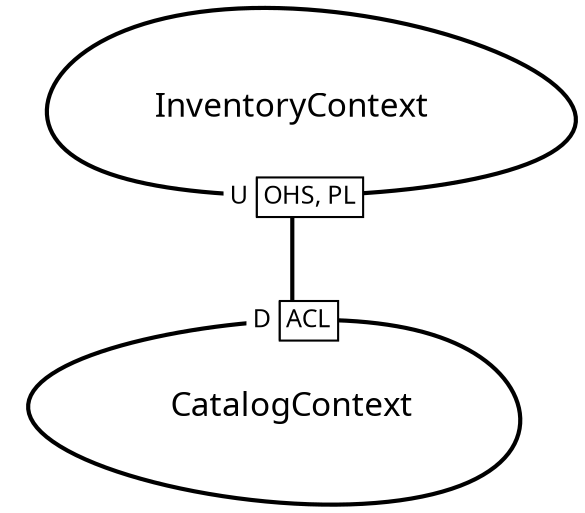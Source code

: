 digraph "ContextMapGraph" {
graph ["imagepath"="/tmp/GraphvizJava"]
"CatalogContext" ["margin"="0.3","orientation"="330","shape"="egg","fontsize"="16","style"="bold","label"="CatalogContext\n","fontname"="sans-serif"]
"InventoryContext" ["margin"="0.3","orientation"="134","shape"="egg","fontsize"="16","style"="bold","label"="InventoryContext\n","fontname"="sans-serif"]
"InventoryContext" -> "CatalogContext" ["headlabel"=<<table cellspacing="0" cellborder="1" border="0">
<tr><td bgcolor="white" sides="r">D</td><td sides="trbl" bgcolor="white"><font>ACL</font></td></tr>
</table>>,"labeldistance"="0","fontsize"="12","taillabel"=<<table cellspacing="0" cellborder="1" border="0">
<tr><td bgcolor="white" sides="r">U</td><td sides="trbl" bgcolor="white"><font>OHS, PL</font></td></tr>
</table>>,"style"="bold","label"="                                        ","dir"="none","fontname"="sans-serif"]
}